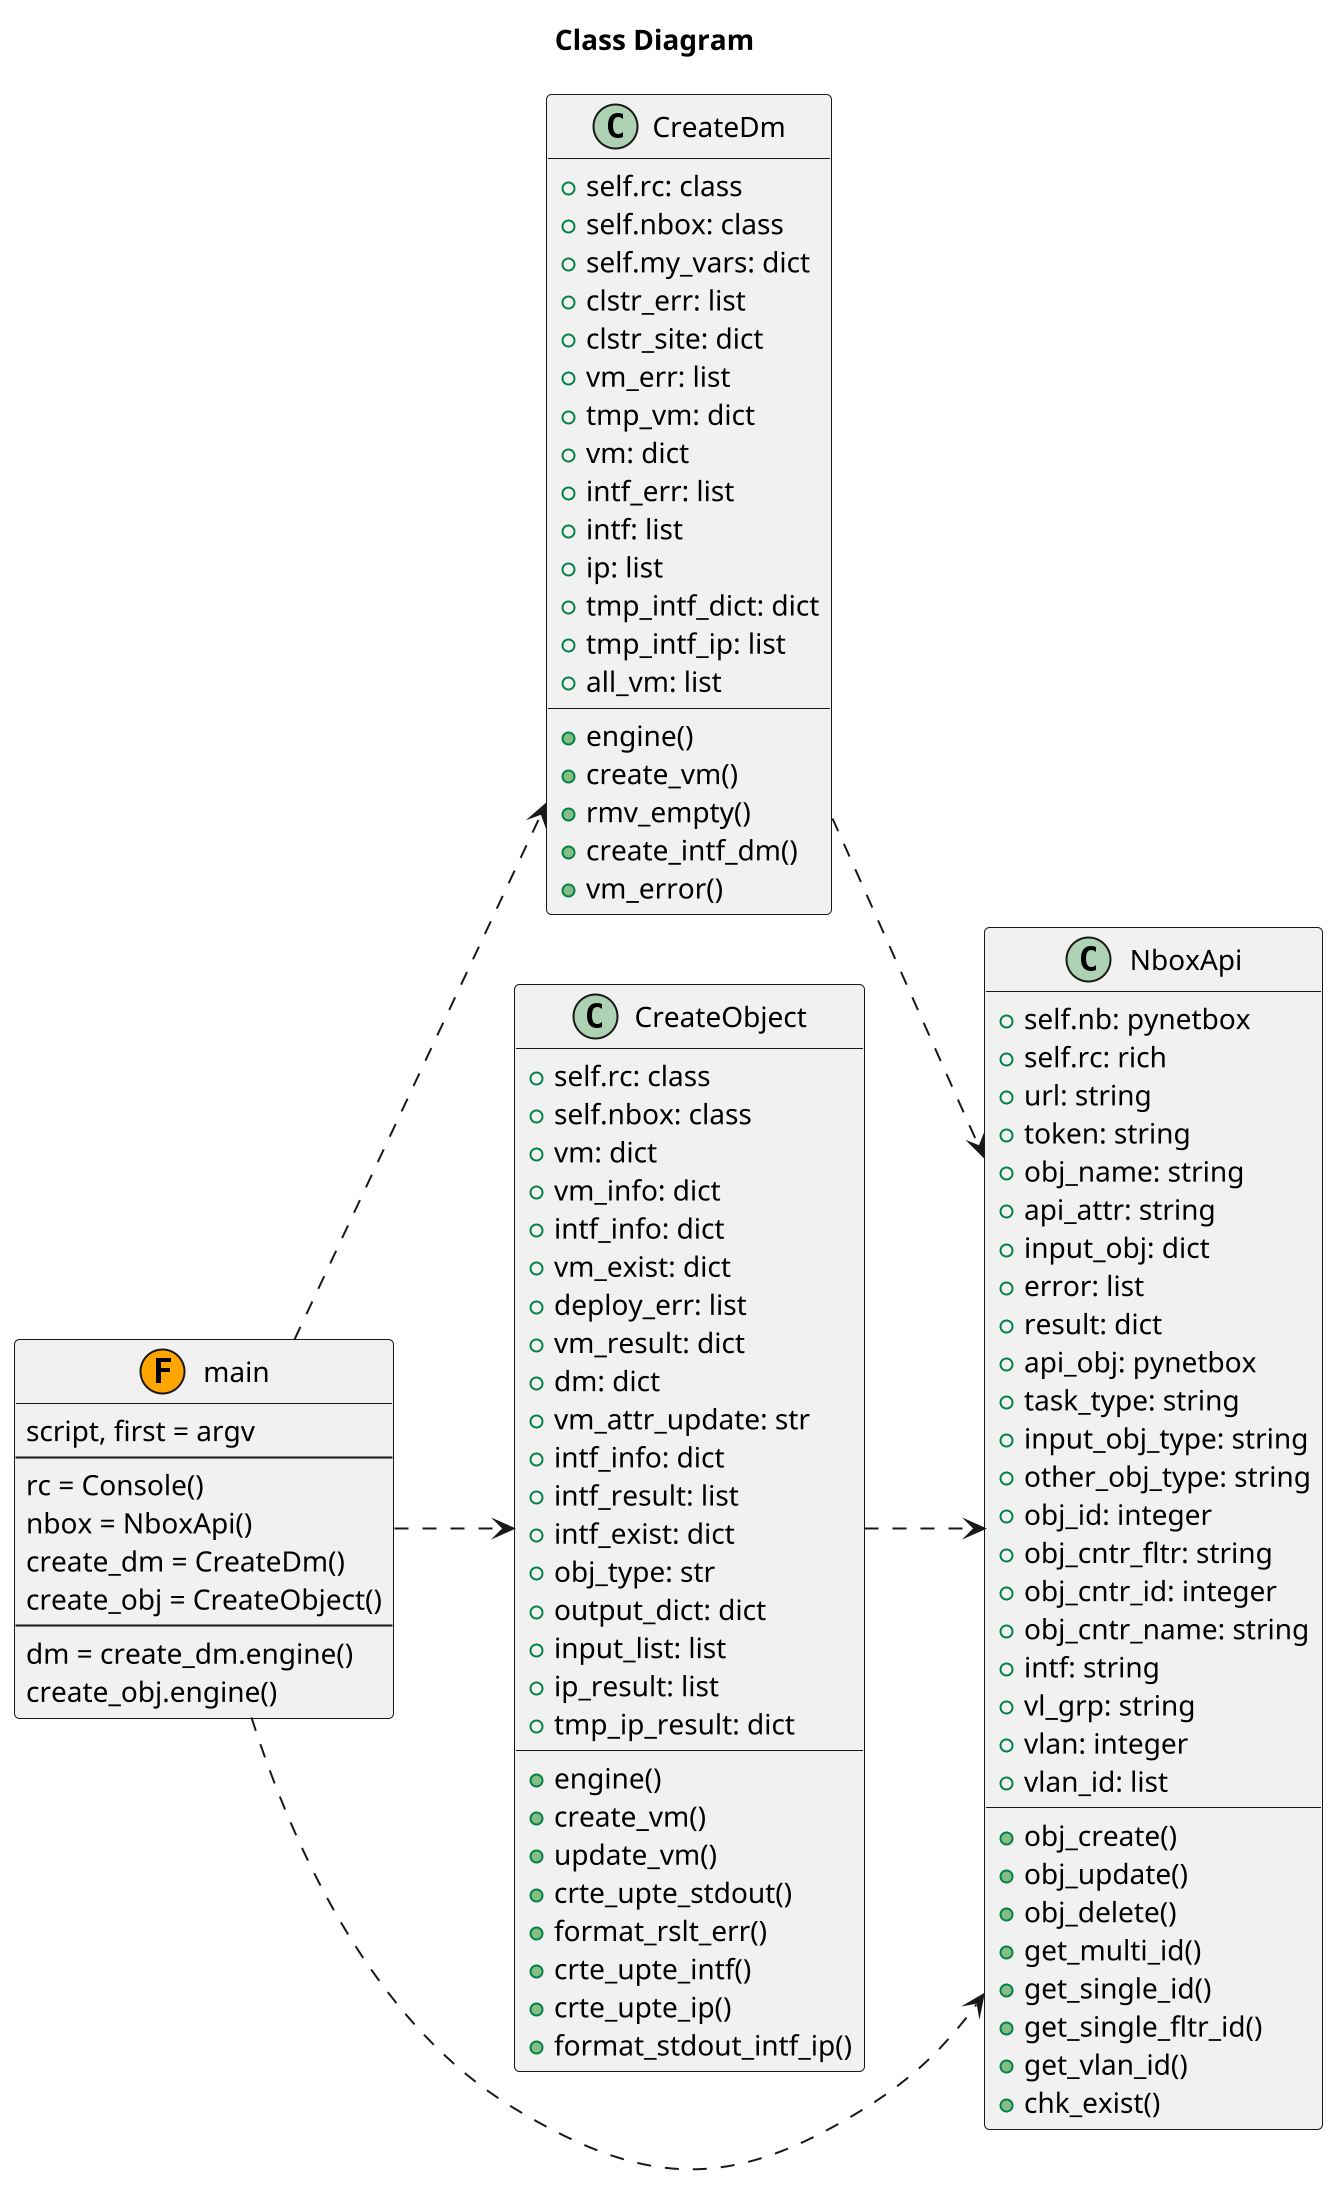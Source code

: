 @startuml
left to right direction
scale 2
title Class Diagram

class main << (F,orange) >> {
    script, first = argv
    --
    rc = Console()
    nbox = NboxApi()
    create_dm = CreateDm()
    create_obj = CreateObject()
    --
    dm = create_dm.engine()
    create_obj.engine()
}

class CreateDm {
    +self.rc: class
    +self.nbox: class
    +self.my_vars: dict
    +clstr_err: list
    +clstr_site: dict
    +vm_err: list
    +tmp_vm: dict
    +vm: dict
    +intf_err: list
    +intf: list
    +ip: list
    +tmp_intf_dict: dict
    +tmp_intf_ip: list
    +all_vm: list
    +engine()
    +create_vm()
    +rmv_empty()
    +create_intf_dm()
    +vm_error()
}

class CreateObject{
    +self.rc: class
    +self.nbox: class
    +vm: dict
    +vm_info: dict
    +intf_info: dict
    +vm_exist: dict
    +deploy_err: list
    +vm_result: dict
    +dm: dict
    +vm_attr_update: str
    +intf_info: dict
    +intf_result: list
    +intf_exist: dict
    +obj_type: str
    +output_dict: dict
    +input_list: list
    +ip_result: list
    +tmp_ip_result: dict
    +engine()
    +create_vm()
    +update_vm()
    +crte_upte_stdout()
    +format_rslt_err()
    +crte_upte_intf()
    +crte_upte_ip()
    +format_stdout_intf_ip()

}
class NboxApi {
    +self.nb: pynetbox
    +self.rc: rich
    +url: string
    +token: string
    +obj_name: string
    +api_attr: string
    +input_obj: dict
    +error: list
    +result: dict
    +api_obj: pynetbox
    +task_type: string
    +input_obj_type: string
    +other_obj_type: string
    +obj_id: integer
    +obj_cntr_fltr: string
    +obj_cntr_id: integer
    +obj_cntr_name: string
    +intf: string
    +vl_grp: string
    +vlan: integer
    +vlan_id: list
    +obj_create()
    +obj_update()
    +obj_delete()
    +get_multi_id()
    +get_single_id()
    +get_single_fltr_id()
    +get_vlan_id()
    +chk_exist()
}

main ..> NboxApi
main ..> CreateDm
main ..> CreateObject
CreateDm ..> NboxApi
CreateObject ..> NboxApi

newpage
title Function Diagram

class main << (F,orange) >> {
    script, first = argv
    --
    rc = Console()
    nbox = NboxApi()
    create_dm = CreateDm()
    create_obj = CreateObject()
    --
    dm = create_dm.engine()
    create_obj.engine()
}


@enduml
